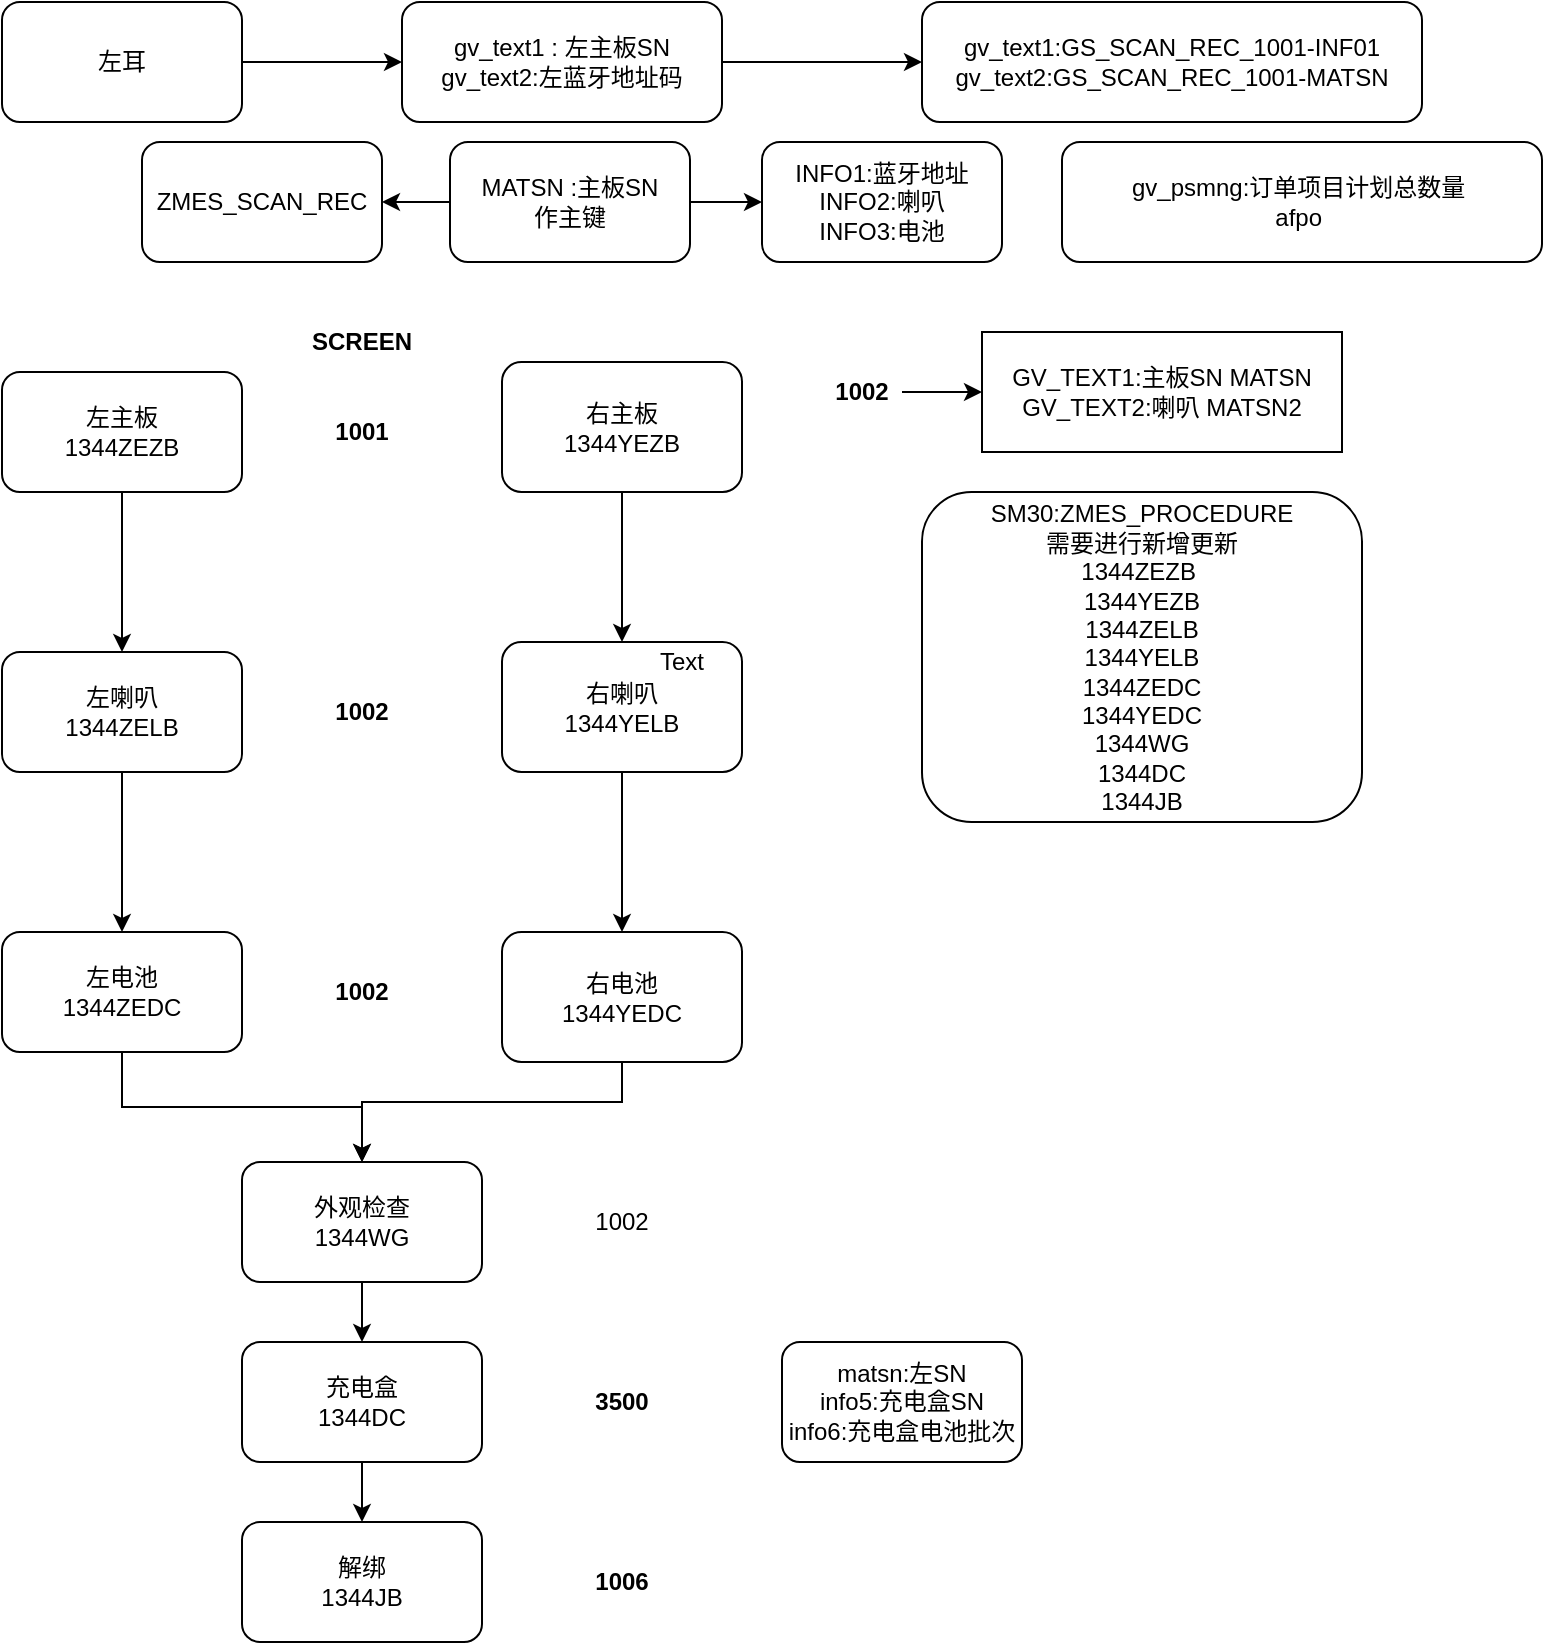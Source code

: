 <mxfile version="13.6.9" type="github">
  <diagram id="Mj_6zGusavqAz9Um6CDD" name="第 1 页">
    <mxGraphModel dx="868" dy="458" grid="1" gridSize="10" guides="1" tooltips="1" connect="1" arrows="1" fold="1" page="1" pageScale="1" pageWidth="827" pageHeight="1169" math="0" shadow="0">
      <root>
        <mxCell id="0" />
        <mxCell id="1" parent="0" />
        <mxCell id="ucDdya-ZtSSq9LOkElG5-3" value="" style="edgeStyle=orthogonalEdgeStyle;rounded=0;orthogonalLoop=1;jettySize=auto;html=1;" parent="1" source="ucDdya-ZtSSq9LOkElG5-1" target="ucDdya-ZtSSq9LOkElG5-2" edge="1">
          <mxGeometry relative="1" as="geometry" />
        </mxCell>
        <mxCell id="ucDdya-ZtSSq9LOkElG5-1" value="左耳" style="rounded=1;whiteSpace=wrap;html=1;" parent="1" vertex="1">
          <mxGeometry x="70" y="340" width="120" height="60" as="geometry" />
        </mxCell>
        <mxCell id="ucDdya-ZtSSq9LOkElG5-5" value="" style="edgeStyle=orthogonalEdgeStyle;rounded=0;orthogonalLoop=1;jettySize=auto;html=1;" parent="1" source="ucDdya-ZtSSq9LOkElG5-2" target="ucDdya-ZtSSq9LOkElG5-4" edge="1">
          <mxGeometry relative="1" as="geometry" />
        </mxCell>
        <mxCell id="ucDdya-ZtSSq9LOkElG5-2" value="gv_text1 : 左主板SN&lt;br&gt;gv_text2:左蓝牙地址码" style="rounded=1;whiteSpace=wrap;html=1;" parent="1" vertex="1">
          <mxGeometry x="270" y="340" width="160" height="60" as="geometry" />
        </mxCell>
        <mxCell id="ucDdya-ZtSSq9LOkElG5-4" value="gv_text1:GS_SCAN_REC_1001-INF01&lt;br&gt;gv_text2:GS_SCAN_REC_1001-MATSN" style="whiteSpace=wrap;html=1;rounded=1;" parent="1" vertex="1">
          <mxGeometry x="530" y="340" width="250" height="60" as="geometry" />
        </mxCell>
        <mxCell id="ucDdya-ZtSSq9LOkElG5-8" value="" style="edgeStyle=orthogonalEdgeStyle;rounded=0;orthogonalLoop=1;jettySize=auto;html=1;" parent="1" source="ucDdya-ZtSSq9LOkElG5-6" target="ucDdya-ZtSSq9LOkElG5-7" edge="1">
          <mxGeometry relative="1" as="geometry" />
        </mxCell>
        <mxCell id="ucDdya-ZtSSq9LOkElG5-6" value="左主板&lt;br&gt;1344ZEZB" style="rounded=1;whiteSpace=wrap;html=1;" parent="1" vertex="1">
          <mxGeometry x="70" y="525" width="120" height="60" as="geometry" />
        </mxCell>
        <mxCell id="ucDdya-ZtSSq9LOkElG5-10" value="" style="edgeStyle=orthogonalEdgeStyle;rounded=0;orthogonalLoop=1;jettySize=auto;html=1;" parent="1" source="ucDdya-ZtSSq9LOkElG5-7" target="ucDdya-ZtSSq9LOkElG5-9" edge="1">
          <mxGeometry relative="1" as="geometry" />
        </mxCell>
        <mxCell id="ucDdya-ZtSSq9LOkElG5-7" value="左喇叭&lt;br&gt;1344ZELB" style="rounded=1;whiteSpace=wrap;html=1;" parent="1" vertex="1">
          <mxGeometry x="70" y="665" width="120" height="60" as="geometry" />
        </mxCell>
        <mxCell id="ucDdya-ZtSSq9LOkElG5-17" style="edgeStyle=orthogonalEdgeStyle;rounded=0;orthogonalLoop=1;jettySize=auto;html=1;entryX=0.5;entryY=0;entryDx=0;entryDy=0;" parent="1" source="ucDdya-ZtSSq9LOkElG5-9" target="ucDdya-ZtSSq9LOkElG5-16" edge="1">
          <mxGeometry relative="1" as="geometry" />
        </mxCell>
        <mxCell id="ucDdya-ZtSSq9LOkElG5-9" value="左电池&lt;br&gt;1344ZEDC" style="rounded=1;whiteSpace=wrap;html=1;" parent="1" vertex="1">
          <mxGeometry x="70" y="805" width="120" height="60" as="geometry" />
        </mxCell>
        <mxCell id="ucDdya-ZtSSq9LOkElG5-13" value="" style="edgeStyle=orthogonalEdgeStyle;rounded=0;orthogonalLoop=1;jettySize=auto;html=1;" parent="1" source="ucDdya-ZtSSq9LOkElG5-11" target="ucDdya-ZtSSq9LOkElG5-12" edge="1">
          <mxGeometry relative="1" as="geometry" />
        </mxCell>
        <mxCell id="ucDdya-ZtSSq9LOkElG5-11" value="右主板&lt;br&gt;1344YEZB" style="rounded=1;whiteSpace=wrap;html=1;" parent="1" vertex="1">
          <mxGeometry x="320" y="520" width="120" height="65" as="geometry" />
        </mxCell>
        <mxCell id="ucDdya-ZtSSq9LOkElG5-15" value="" style="edgeStyle=orthogonalEdgeStyle;rounded=0;orthogonalLoop=1;jettySize=auto;html=1;" parent="1" source="ucDdya-ZtSSq9LOkElG5-12" target="ucDdya-ZtSSq9LOkElG5-14" edge="1">
          <mxGeometry relative="1" as="geometry" />
        </mxCell>
        <mxCell id="ucDdya-ZtSSq9LOkElG5-12" value="右喇叭&lt;br&gt;1344YELB" style="rounded=1;whiteSpace=wrap;html=1;" parent="1" vertex="1">
          <mxGeometry x="320" y="660" width="120" height="65" as="geometry" />
        </mxCell>
        <mxCell id="ucDdya-ZtSSq9LOkElG5-18" style="edgeStyle=orthogonalEdgeStyle;rounded=0;orthogonalLoop=1;jettySize=auto;html=1;exitX=0.5;exitY=1;exitDx=0;exitDy=0;entryX=0.5;entryY=0;entryDx=0;entryDy=0;" parent="1" source="ucDdya-ZtSSq9LOkElG5-14" target="ucDdya-ZtSSq9LOkElG5-16" edge="1">
          <mxGeometry relative="1" as="geometry">
            <Array as="points">
              <mxPoint x="380" y="890" />
              <mxPoint x="250" y="890" />
            </Array>
          </mxGeometry>
        </mxCell>
        <mxCell id="ucDdya-ZtSSq9LOkElG5-14" value="右电池&lt;br&gt;1344YEDC" style="rounded=1;whiteSpace=wrap;html=1;" parent="1" vertex="1">
          <mxGeometry x="320" y="805" width="120" height="65" as="geometry" />
        </mxCell>
        <mxCell id="ucDdya-ZtSSq9LOkElG5-20" value="" style="edgeStyle=orthogonalEdgeStyle;rounded=0;orthogonalLoop=1;jettySize=auto;html=1;" parent="1" source="ucDdya-ZtSSq9LOkElG5-16" target="ucDdya-ZtSSq9LOkElG5-19" edge="1">
          <mxGeometry relative="1" as="geometry" />
        </mxCell>
        <mxCell id="ucDdya-ZtSSq9LOkElG5-16" value="外观检查&lt;br&gt;1344WG" style="rounded=1;whiteSpace=wrap;html=1;" parent="1" vertex="1">
          <mxGeometry x="190" y="920" width="120" height="60" as="geometry" />
        </mxCell>
        <mxCell id="ucDdya-ZtSSq9LOkElG5-22" value="" style="edgeStyle=orthogonalEdgeStyle;rounded=0;orthogonalLoop=1;jettySize=auto;html=1;" parent="1" source="ucDdya-ZtSSq9LOkElG5-19" target="ucDdya-ZtSSq9LOkElG5-21" edge="1">
          <mxGeometry relative="1" as="geometry" />
        </mxCell>
        <mxCell id="ucDdya-ZtSSq9LOkElG5-19" value="充电盒&lt;br&gt;1344DC" style="whiteSpace=wrap;html=1;rounded=1;" parent="1" vertex="1">
          <mxGeometry x="190" y="1010" width="120" height="60" as="geometry" />
        </mxCell>
        <mxCell id="ucDdya-ZtSSq9LOkElG5-21" value="解绑&lt;br&gt;1344JB" style="whiteSpace=wrap;html=1;rounded=1;" parent="1" vertex="1">
          <mxGeometry x="190" y="1100" width="120" height="60" as="geometry" />
        </mxCell>
        <mxCell id="ucDdya-ZtSSq9LOkElG5-23" value="Text" style="text;html=1;strokeColor=none;fillColor=none;align=center;verticalAlign=middle;whiteSpace=wrap;rounded=0;" parent="1" vertex="1">
          <mxGeometry x="390" y="660" width="40" height="20" as="geometry" />
        </mxCell>
        <mxCell id="ucDdya-ZtSSq9LOkElG5-24" value="1001" style="text;html=1;strokeColor=none;fillColor=none;align=center;verticalAlign=middle;whiteSpace=wrap;rounded=0;fontStyle=1" parent="1" vertex="1">
          <mxGeometry x="230" y="545" width="40" height="20" as="geometry" />
        </mxCell>
        <mxCell id="ucDdya-ZtSSq9LOkElG5-26" value="1002" style="text;html=1;strokeColor=none;fillColor=none;align=center;verticalAlign=middle;whiteSpace=wrap;rounded=0;fontStyle=1" parent="1" vertex="1">
          <mxGeometry x="230" y="685" width="40" height="20" as="geometry" />
        </mxCell>
        <mxCell id="ucDdya-ZtSSq9LOkElG5-27" value="1002" style="text;html=1;strokeColor=none;fillColor=none;align=center;verticalAlign=middle;whiteSpace=wrap;rounded=0;fontStyle=1" parent="1" vertex="1">
          <mxGeometry x="230" y="825" width="40" height="20" as="geometry" />
        </mxCell>
        <mxCell id="ucDdya-ZtSSq9LOkElG5-29" value="1002" style="text;html=1;strokeColor=none;fillColor=none;align=center;verticalAlign=middle;whiteSpace=wrap;rounded=0;" parent="1" vertex="1">
          <mxGeometry x="360" y="940" width="40" height="20" as="geometry" />
        </mxCell>
        <mxCell id="ucDdya-ZtSSq9LOkElG5-30" value="1006" style="text;html=1;strokeColor=none;fillColor=none;align=center;verticalAlign=middle;whiteSpace=wrap;rounded=0;fontStyle=1" parent="1" vertex="1">
          <mxGeometry x="360" y="1120" width="40" height="20" as="geometry" />
        </mxCell>
        <mxCell id="ucDdya-ZtSSq9LOkElG5-31" value="3500" style="text;html=1;strokeColor=none;fillColor=none;align=center;verticalAlign=middle;whiteSpace=wrap;rounded=0;fontStyle=1" parent="1" vertex="1">
          <mxGeometry x="360" y="1030" width="40" height="20" as="geometry" />
        </mxCell>
        <mxCell id="ucDdya-ZtSSq9LOkElG5-32" value="SCREEN" style="text;html=1;strokeColor=none;fillColor=none;align=center;verticalAlign=middle;whiteSpace=wrap;rounded=0;fontStyle=1" parent="1" vertex="1">
          <mxGeometry x="230" y="500" width="40" height="20" as="geometry" />
        </mxCell>
        <mxCell id="oG_owfAzSqcTgTPff0ca-4" value="" style="edgeStyle=orthogonalEdgeStyle;rounded=0;orthogonalLoop=1;jettySize=auto;html=1;" edge="1" parent="1" source="oG_owfAzSqcTgTPff0ca-1" target="oG_owfAzSqcTgTPff0ca-3">
          <mxGeometry relative="1" as="geometry" />
        </mxCell>
        <mxCell id="oG_owfAzSqcTgTPff0ca-1" value="1002" style="text;html=1;strokeColor=none;fillColor=none;align=center;verticalAlign=middle;whiteSpace=wrap;rounded=0;fontStyle=1" vertex="1" parent="1">
          <mxGeometry x="480" y="525" width="40" height="20" as="geometry" />
        </mxCell>
        <mxCell id="oG_owfAzSqcTgTPff0ca-3" value="GV_TEXT1:主板SN MATSN&lt;br&gt;GV_TEXT2:喇叭 MATSN2" style="whiteSpace=wrap;html=1;" vertex="1" parent="1">
          <mxGeometry x="560" y="505" width="180" height="60" as="geometry" />
        </mxCell>
        <mxCell id="oG_owfAzSqcTgTPff0ca-5" value="SM30:ZMES_PROCEDURE&lt;br&gt;需要进行新增更新&lt;br&gt;1344ZEZB&amp;nbsp;&lt;br&gt;1344YEZB&lt;br&gt;1344ZELB&lt;br&gt;1344YELB&lt;br&gt;1344ZEDC&lt;br&gt;1344YEDC&lt;br&gt;1344WG&lt;br&gt;1344DC&lt;br&gt;1344JB" style="rounded=1;whiteSpace=wrap;html=1;" vertex="1" parent="1">
          <mxGeometry x="530" y="585" width="220" height="165" as="geometry" />
        </mxCell>
        <mxCell id="oG_owfAzSqcTgTPff0ca-8" value="" style="edgeStyle=orthogonalEdgeStyle;rounded=0;orthogonalLoop=1;jettySize=auto;html=1;" edge="1" parent="1" source="oG_owfAzSqcTgTPff0ca-6" target="oG_owfAzSqcTgTPff0ca-7">
          <mxGeometry relative="1" as="geometry" />
        </mxCell>
        <mxCell id="oG_owfAzSqcTgTPff0ca-10" value="" style="edgeStyle=orthogonalEdgeStyle;rounded=0;orthogonalLoop=1;jettySize=auto;html=1;" edge="1" parent="1" source="oG_owfAzSqcTgTPff0ca-6" target="oG_owfAzSqcTgTPff0ca-9">
          <mxGeometry relative="1" as="geometry" />
        </mxCell>
        <mxCell id="oG_owfAzSqcTgTPff0ca-6" value="MATSN :主板SN&lt;br&gt;作主键" style="rounded=1;whiteSpace=wrap;html=1;" vertex="1" parent="1">
          <mxGeometry x="294" y="410" width="120" height="60" as="geometry" />
        </mxCell>
        <mxCell id="oG_owfAzSqcTgTPff0ca-7" value="INFO1:蓝牙地址&lt;br&gt;INFO2:喇叭&lt;br&gt;INFO3:电池" style="rounded=1;whiteSpace=wrap;html=1;" vertex="1" parent="1">
          <mxGeometry x="450" y="410" width="120" height="60" as="geometry" />
        </mxCell>
        <mxCell id="oG_owfAzSqcTgTPff0ca-9" value="ZMES_SCAN_REC" style="whiteSpace=wrap;html=1;rounded=1;" vertex="1" parent="1">
          <mxGeometry x="140" y="410" width="120" height="60" as="geometry" />
        </mxCell>
        <mxCell id="oG_owfAzSqcTgTPff0ca-12" value="gv_psmng:订单项目计划总数量&amp;nbsp;&lt;br&gt;afpo&amp;nbsp;" style="rounded=1;whiteSpace=wrap;html=1;" vertex="1" parent="1">
          <mxGeometry x="600" y="410" width="240" height="60" as="geometry" />
        </mxCell>
        <mxCell id="oG_owfAzSqcTgTPff0ca-13" value="matsn:左SN&lt;br&gt;info5:充电盒SN&lt;br&gt;info6:充电盒电池批次" style="rounded=1;whiteSpace=wrap;html=1;" vertex="1" parent="1">
          <mxGeometry x="460" y="1010" width="120" height="60" as="geometry" />
        </mxCell>
      </root>
    </mxGraphModel>
  </diagram>
</mxfile>
